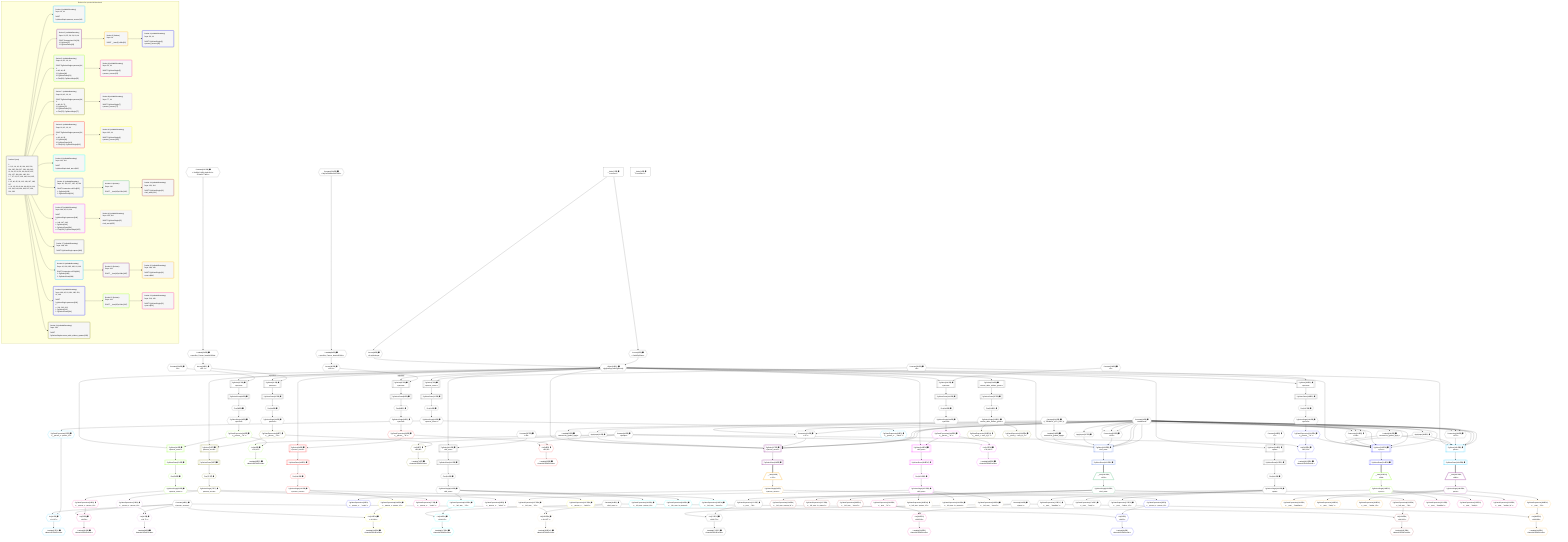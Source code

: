 %%{init: {'themeVariables': { 'fontSize': '12px'}}}%%
graph TD
    classDef path fill:#eee,stroke:#000,color:#000
    classDef plan fill:#fff,stroke-width:1px,color:#000
    classDef itemplan fill:#fff,stroke-width:2px,color:#000
    classDef unbatchedplan fill:#dff,stroke-width:1px,color:#000
    classDef sideeffectplan fill:#fcc,stroke-width:2px,color:#000
    classDef bucket fill:#f6f6f6,color:#000,stroke-width:2px,text-align:left


    %% plan dependencies
    Connection24{{"Connection[24∈0] ➊<br />ᐸ22ᐳ"}}:::plan
    Constant19{{"Constant[19∈0] ➊<br />ᐸundefinedᐳ"}}:::plan
    Constant19 & Constant19 & Constant19 --> Connection24
    Connection125{{"Connection[125∈0] ➊<br />ᐸ123ᐳ"}}:::plan
    Constant19 & Constant19 & Constant19 --> Connection125
    Connection180{{"Connection[180∈0] ➊<br />ᐸ178ᐳ"}}:::plan
    Constant19 & Constant19 & Constant19 --> Connection180
    Connection210{{"Connection[210∈0] ➊<br />ᐸ206ᐳ"}}:::plan
    Constant19 & Constant19 & Constant19 --> Connection210
    PgSelect7[["PgSelect[7∈0] ➊<br />ᐸperson_secretᐳ"]]:::plan
    Object10{{"Object[10∈0] ➊<br />ᐸ{pgSettings,withPgClient}ᐳ"}}:::plan
    Constant231{{"Constant[231∈0] ➊<br />ᐸ3ᐳ"}}:::plan
    Object10 & Constant231 --> PgSelect7
    Access8{{"Access[8∈0] ➊<br />ᐸ2.pgSettingsᐳ"}}:::plan
    Access9{{"Access[9∈0] ➊<br />ᐸ2.withPgClientᐳ"}}:::plan
    Access8 & Access9 --> Object10
    PgSelect37[["PgSelect[37∈0] ➊<br />ᐸpersonᐳ"]]:::plan
    Constant234{{"Constant[234∈0] ➊<br />ᐸ1ᐳ"}}:::plan
    Object10 & Constant234 --> PgSelect37
    PgSelect62[["PgSelect[62∈0] ➊<br />ᐸpersonᐳ"]]:::plan
    Access60{{"Access[60∈0] ➊<br />ᐸ59.1ᐳ"}}:::plan
    Object10 -->|rejectNull| PgSelect62
    Access60 --> PgSelect62
    PgSelect87[["PgSelect[87∈0] ➊<br />ᐸpersonᐳ"]]:::plan
    Access85{{"Access[85∈0] ➊<br />ᐸ84.1ᐳ"}}:::plan
    Object10 -->|rejectNull| PgSelect87
    Access85 --> PgSelect87
    PgSelect109[["PgSelect[109∈0] ➊<br />ᐸleft_armᐳ"]]:::plan
    Constant237{{"Constant[237∈0] ➊<br />ᐸ42ᐳ"}}:::plan
    Object10 & Constant237 --> PgSelect109
    PgSelect140[["PgSelect[140∈0] ➊<br />ᐸpersonᐳ"]]:::plan
    Constant239{{"Constant[239∈0] ➊<br />ᐸ2ᐳ"}}:::plan
    Object10 & Constant239 --> PgSelect140
    PgSelect164[["PgSelect[164∈0] ➊<br />ᐸpostᐳ"]]:::plan
    Constant240{{"Constant[240∈0] ➊<br />ᐸ7ᐳ"}}:::plan
    Object10 & Constant240 --> PgSelect164
    PgSelect195[["PgSelect[195∈0] ➊<br />ᐸpersonᐳ"]]:::plan
    Object10 & Constant231 --> PgSelect195
    __Value2["__Value[2∈0] ➊<br />ᐸcontextᐳ"]:::plan
    __Value2 --> Access8
    __Value2 --> Access9
    First11{{"First[11∈0] ➊"}}:::plan
    PgSelectRows12[["PgSelectRows[12∈0] ➊"]]:::plan
    PgSelectRows12 --> First11
    PgSelect7 --> PgSelectRows12
    PgSelectSingle13{{"PgSelectSingle[13∈0] ➊<br />ᐸperson_secretᐳ"}}:::plan
    First11 --> PgSelectSingle13
    Lambda25{{"Lambda[25∈0] ➊<br />ᐸextractList_grafast_applyᐳ"}}:::plan
    Constant243{{"Constant[243∈0] ➊<br />ᐸ[ 'PRIMARY_KEY_ASC' ]ᐳ"}}:::plan
    Constant243 --> Lambda25
    ApplyInput26{{"ApplyInput[26∈0] ➊"}}:::plan
    Constant19 --> ApplyInput26
    First39{{"First[39∈0] ➊"}}:::plan
    PgSelectRows40[["PgSelectRows[40∈0] ➊"]]:::plan
    PgSelectRows40 --> First39
    PgSelect37 --> PgSelectRows40
    PgSelectSingle41{{"PgSelectSingle[41∈0] ➊<br />ᐸpersonᐳ"}}:::plan
    First39 --> PgSelectSingle41
    Lambda59{{"Lambda[59∈0] ➊<br />ᐸspecifier_Person_base64JSONᐳ"}}:::plan
    Constant235{{"Constant[235∈0] ➊<br />ᐸ'fa4f3e13-456c-4a9e-8c1e-37a6e3177d0b'ᐳ"}}:::plan
    Constant235 --> Lambda59
    Lambda59 --> Access60
    First64{{"First[64∈0] ➊"}}:::plan
    PgSelectRows65[["PgSelectRows[65∈0] ➊"]]:::plan
    PgSelectRows65 --> First64
    PgSelect62 --> PgSelectRows65
    PgSelectSingle66{{"PgSelectSingle[66∈0] ➊<br />ᐸpersonᐳ"}}:::plan
    First64 --> PgSelectSingle66
    Lambda84{{"Lambda[84∈0] ➊<br />ᐸspecifier_Person_base64JSONᐳ"}}:::plan
    Constant236{{"Constant[236∈0] ➊<br />ᐸ'WyJwZW9wbGUiLDBd'ᐳ"}}:::plan
    Constant236 --> Lambda84
    Lambda84 --> Access85
    First89{{"First[89∈0] ➊"}}:::plan
    PgSelectRows90[["PgSelectRows[90∈0] ➊"]]:::plan
    PgSelectRows90 --> First89
    PgSelect87 --> PgSelectRows90
    PgSelectSingle91{{"PgSelectSingle[91∈0] ➊<br />ᐸpersonᐳ"}}:::plan
    First89 --> PgSelectSingle91
    First111{{"First[111∈0] ➊"}}:::plan
    PgSelectRows112[["PgSelectRows[112∈0] ➊"]]:::plan
    PgSelectRows112 --> First111
    PgSelect109 --> PgSelectRows112
    PgSelectSingle113{{"PgSelectSingle[113∈0] ➊<br />ᐸleft_armᐳ"}}:::plan
    First111 --> PgSelectSingle113
    Lambda126{{"Lambda[126∈0] ➊<br />ᐸextractList_grafast_applyᐳ"}}:::plan
    Constant243 --> Lambda126
    ApplyInput127{{"ApplyInput[127∈0] ➊"}}:::plan
    Constant19 --> ApplyInput127
    First142{{"First[142∈0] ➊"}}:::plan
    PgSelectRows143[["PgSelectRows[143∈0] ➊"]]:::plan
    PgSelectRows143 --> First142
    PgSelect140 --> PgSelectRows143
    PgSelectSingle144{{"PgSelectSingle[144∈0] ➊<br />ᐸpersonᐳ"}}:::plan
    First142 --> PgSelectSingle144
    First166{{"First[166∈0] ➊"}}:::plan
    PgSelectRows167[["PgSelectRows[167∈0] ➊"]]:::plan
    PgSelectRows167 --> First166
    PgSelect164 --> PgSelectRows167
    PgSelectSingle168{{"PgSelectSingle[168∈0] ➊<br />ᐸpostᐳ"}}:::plan
    First166 --> PgSelectSingle168
    Lambda181{{"Lambda[181∈0] ➊<br />ᐸextractList_grafast_applyᐳ"}}:::plan
    Constant243 --> Lambda181
    ApplyInput182{{"ApplyInput[182∈0] ➊"}}:::plan
    Constant19 --> ApplyInput182
    First197{{"First[197∈0] ➊"}}:::plan
    PgSelectRows198[["PgSelectRows[198∈0] ➊"]]:::plan
    PgSelectRows198 --> First197
    PgSelect195 --> PgSelectRows198
    PgSelectSingle199{{"PgSelectSingle[199∈0] ➊<br />ᐸpersonᐳ"}}:::plan
    First197 --> PgSelectSingle199
    PgSelect224[["PgSelect[224∈0] ➊<br />ᐸreturn_table_without_grantsᐳ"]]:::plan
    Object10 --> PgSelect224
    First226{{"First[226∈0] ➊"}}:::plan
    PgSelectRows227[["PgSelectRows[227∈0] ➊"]]:::plan
    PgSelectRows227 --> First226
    PgSelect224 --> PgSelectRows227
    PgSelectSingle228{{"PgSelectSingle[228∈0] ➊<br />ᐸreturn_table_without_grantsᐳ"}}:::plan
    First226 --> PgSelectSingle228
    __Value4["__Value[4∈0] ➊<br />ᐸrootValueᐳ"]:::plan
    Constant14{{"Constant[14∈0] ➊<br />ᐸ'person_secrets'ᐳ"}}:::plan
    Constant42{{"Constant[42∈0] ➊<br />ᐸ'people'ᐳ"}}:::plan
    Constant114{{"Constant[114∈0] ➊<br />ᐸ'left_arms'ᐳ"}}:::plan
    Constant169{{"Constant[169∈0] ➊<br />ᐸ'posts'ᐳ"}}:::plan
    List16{{"List[16∈1] ➊<br />ᐸ14,15ᐳ"}}:::plan
    PgClassExpression15{{"PgClassExpression[15∈1] ➊<br />ᐸ__person_s...person_id”ᐳ"}}:::plan
    Constant14 & PgClassExpression15 --> List16
    PgSelectSingle13 --> PgClassExpression15
    Lambda17{{"Lambda[17∈1] ➊<br />ᐸbase64JSONEncodeᐳ"}}:::plan
    List16 --> Lambda17
    PgClassExpression18{{"PgClassExpression[18∈1] ➊<br />ᐸ__person_s..._.”sekrit”ᐳ"}}:::plan
    PgSelectSingle13 --> PgClassExpression18
    PgSelect27[["PgSelect[27∈2] ➊<br />ᐸperson_secretᐳ"]]:::plan
    Object10 & Lambda25 & ApplyInput26 & Connection24 & Constant19 & Constant19 & Constant19 --> PgSelect27
    PgSelectRows28[["PgSelectRows[28∈2] ➊"]]:::plan
    PgSelect27 --> PgSelectRows28
    __Item29[/"__Item[29∈3]<br />ᐸ28ᐳ"\]:::itemplan
    PgSelectRows28 ==> __Item29
    PgSelectSingle30{{"PgSelectSingle[30∈3]<br />ᐸperson_secretᐳ"}}:::plan
    __Item29 --> PgSelectSingle30
    List33{{"List[33∈4]<br />ᐸ14,32ᐳ"}}:::plan
    PgClassExpression32{{"PgClassExpression[32∈4]<br />ᐸ__person_s...person_id”ᐳ"}}:::plan
    Constant14 & PgClassExpression32 --> List33
    PgSelectSingle30 --> PgClassExpression32
    Lambda34{{"Lambda[34∈4]<br />ᐸbase64JSONEncodeᐳ"}}:::plan
    List33 --> Lambda34
    PgClassExpression35{{"PgClassExpression[35∈4]<br />ᐸ__person_s..._.”sekrit”ᐳ"}}:::plan
    PgSelectSingle30 --> PgClassExpression35
    List44{{"List[44∈5] ➊<br />ᐸ42,43ᐳ"}}:::plan
    PgClassExpression43{{"PgClassExpression[43∈5] ➊<br />ᐸ__person__.”id”ᐳ"}}:::plan
    Constant42 & PgClassExpression43 --> List44
    PgSelect46[["PgSelect[46∈5] ➊<br />ᐸperson_secretᐳ"]]:::plan
    Object10 & PgClassExpression43 --> PgSelect46
    PgSelectSingle41 --> PgClassExpression43
    Lambda45{{"Lambda[45∈5] ➊<br />ᐸbase64JSONEncodeᐳ"}}:::plan
    List44 --> Lambda45
    First50{{"First[50∈5] ➊"}}:::plan
    PgSelectRows51[["PgSelectRows[51∈5] ➊"]]:::plan
    PgSelectRows51 --> First50
    PgSelect46 --> PgSelectRows51
    PgSelectSingle52{{"PgSelectSingle[52∈5] ➊<br />ᐸperson_secretᐳ"}}:::plan
    First50 --> PgSelectSingle52
    List55{{"List[55∈6] ➊<br />ᐸ14,54ᐳ"}}:::plan
    PgClassExpression54{{"PgClassExpression[54∈6] ➊<br />ᐸ__person_s...person_id”ᐳ"}}:::plan
    Constant14 & PgClassExpression54 --> List55
    PgSelectSingle52 --> PgClassExpression54
    Lambda56{{"Lambda[56∈6] ➊<br />ᐸbase64JSONEncodeᐳ"}}:::plan
    List55 --> Lambda56
    PgClassExpression57{{"PgClassExpression[57∈6] ➊<br />ᐸ__person_s..._.”sekrit”ᐳ"}}:::plan
    PgSelectSingle52 --> PgClassExpression57
    List69{{"List[69∈7] ➊<br />ᐸ42,68ᐳ"}}:::plan
    PgClassExpression68{{"PgClassExpression[68∈7] ➊<br />ᐸ__person__.”id”ᐳ"}}:::plan
    Constant42 & PgClassExpression68 --> List69
    PgSelect71[["PgSelect[71∈7] ➊<br />ᐸperson_secretᐳ"]]:::plan
    Object10 & PgClassExpression68 --> PgSelect71
    PgSelectSingle66 --> PgClassExpression68
    Lambda70{{"Lambda[70∈7] ➊<br />ᐸbase64JSONEncodeᐳ"}}:::plan
    List69 --> Lambda70
    First75{{"First[75∈7] ➊"}}:::plan
    PgSelectRows76[["PgSelectRows[76∈7] ➊"]]:::plan
    PgSelectRows76 --> First75
    PgSelect71 --> PgSelectRows76
    PgSelectSingle77{{"PgSelectSingle[77∈7] ➊<br />ᐸperson_secretᐳ"}}:::plan
    First75 --> PgSelectSingle77
    List80{{"List[80∈8] ➊<br />ᐸ14,79ᐳ"}}:::plan
    PgClassExpression79{{"PgClassExpression[79∈8] ➊<br />ᐸ__person_s...person_id”ᐳ"}}:::plan
    Constant14 & PgClassExpression79 --> List80
    PgSelectSingle77 --> PgClassExpression79
    Lambda81{{"Lambda[81∈8] ➊<br />ᐸbase64JSONEncodeᐳ"}}:::plan
    List80 --> Lambda81
    PgClassExpression82{{"PgClassExpression[82∈8] ➊<br />ᐸ__person_s..._.”sekrit”ᐳ"}}:::plan
    PgSelectSingle77 --> PgClassExpression82
    List94{{"List[94∈9] ➊<br />ᐸ42,93ᐳ"}}:::plan
    PgClassExpression93{{"PgClassExpression[93∈9] ➊<br />ᐸ__person__.”id”ᐳ"}}:::plan
    Constant42 & PgClassExpression93 --> List94
    PgSelect96[["PgSelect[96∈9] ➊<br />ᐸperson_secretᐳ"]]:::plan
    Object10 & PgClassExpression93 --> PgSelect96
    PgSelectSingle91 --> PgClassExpression93
    Lambda95{{"Lambda[95∈9] ➊<br />ᐸbase64JSONEncodeᐳ"}}:::plan
    List94 --> Lambda95
    First100{{"First[100∈9] ➊"}}:::plan
    PgSelectRows101[["PgSelectRows[101∈9] ➊"]]:::plan
    PgSelectRows101 --> First100
    PgSelect96 --> PgSelectRows101
    PgSelectSingle102{{"PgSelectSingle[102∈9] ➊<br />ᐸperson_secretᐳ"}}:::plan
    First100 --> PgSelectSingle102
    List105{{"List[105∈10] ➊<br />ᐸ14,104ᐳ"}}:::plan
    PgClassExpression104{{"PgClassExpression[104∈10] ➊<br />ᐸ__person_s...person_id”ᐳ"}}:::plan
    Constant14 & PgClassExpression104 --> List105
    PgSelectSingle102 --> PgClassExpression104
    Lambda106{{"Lambda[106∈10] ➊<br />ᐸbase64JSONEncodeᐳ"}}:::plan
    List105 --> Lambda106
    PgClassExpression107{{"PgClassExpression[107∈10] ➊<br />ᐸ__person_s..._.”sekrit”ᐳ"}}:::plan
    PgSelectSingle102 --> PgClassExpression107
    List116{{"List[116∈11] ➊<br />ᐸ114,115ᐳ"}}:::plan
    PgClassExpression115{{"PgClassExpression[115∈11] ➊<br />ᐸ__left_arm__.”id”ᐳ"}}:::plan
    Constant114 & PgClassExpression115 --> List116
    PgSelectSingle113 --> PgClassExpression115
    Lambda117{{"Lambda[117∈11] ➊<br />ᐸbase64JSONEncodeᐳ"}}:::plan
    List116 --> Lambda117
    PgClassExpression118{{"PgClassExpression[118∈11] ➊<br />ᐸ__left_arm...person_id”ᐳ"}}:::plan
    PgSelectSingle113 --> PgClassExpression118
    PgClassExpression119{{"PgClassExpression[119∈11] ➊<br />ᐸ__left_arm...in_metres”ᐳ"}}:::plan
    PgSelectSingle113 --> PgClassExpression119
    PgClassExpression120{{"PgClassExpression[120∈11] ➊<br />ᐸ__left_arm__.”mood”ᐳ"}}:::plan
    PgSelectSingle113 --> PgClassExpression120
    PgSelect128[["PgSelect[128∈12] ➊<br />ᐸleft_armᐳ"]]:::plan
    Object10 & Lambda126 & ApplyInput127 & Connection125 & Constant19 & Constant19 & Constant19 --> PgSelect128
    PgSelectRows129[["PgSelectRows[129∈12] ➊"]]:::plan
    PgSelect128 --> PgSelectRows129
    __Item130[/"__Item[130∈13]<br />ᐸ129ᐳ"\]:::itemplan
    PgSelectRows129 ==> __Item130
    PgSelectSingle131{{"PgSelectSingle[131∈13]<br />ᐸleft_armᐳ"}}:::plan
    __Item130 --> PgSelectSingle131
    List134{{"List[134∈14]<br />ᐸ114,133ᐳ"}}:::plan
    PgClassExpression133{{"PgClassExpression[133∈14]<br />ᐸ__left_arm__.”id”ᐳ"}}:::plan
    Constant114 & PgClassExpression133 --> List134
    PgSelectSingle131 --> PgClassExpression133
    Lambda135{{"Lambda[135∈14]<br />ᐸbase64JSONEncodeᐳ"}}:::plan
    List134 --> Lambda135
    PgClassExpression136{{"PgClassExpression[136∈14]<br />ᐸ__left_arm...person_id”ᐳ"}}:::plan
    PgSelectSingle131 --> PgClassExpression136
    PgClassExpression137{{"PgClassExpression[137∈14]<br />ᐸ__left_arm...in_metres”ᐳ"}}:::plan
    PgSelectSingle131 --> PgClassExpression137
    PgClassExpression138{{"PgClassExpression[138∈14]<br />ᐸ__left_arm__.”mood”ᐳ"}}:::plan
    PgSelectSingle131 --> PgClassExpression138
    List147{{"List[147∈15] ➊<br />ᐸ42,146ᐳ"}}:::plan
    PgClassExpression146{{"PgClassExpression[146∈15] ➊<br />ᐸ__person__.”id”ᐳ"}}:::plan
    Constant42 & PgClassExpression146 --> List147
    PgSelect149[["PgSelect[149∈15] ➊<br />ᐸleft_armᐳ"]]:::plan
    Object10 & PgClassExpression146 --> PgSelect149
    PgSelectSingle144 --> PgClassExpression146
    Lambda148{{"Lambda[148∈15] ➊<br />ᐸbase64JSONEncodeᐳ"}}:::plan
    List147 --> Lambda148
    First153{{"First[153∈15] ➊"}}:::plan
    PgSelectRows154[["PgSelectRows[154∈15] ➊"]]:::plan
    PgSelectRows154 --> First153
    PgSelect149 --> PgSelectRows154
    PgSelectSingle155{{"PgSelectSingle[155∈15] ➊<br />ᐸleft_armᐳ"}}:::plan
    First153 --> PgSelectSingle155
    List158{{"List[158∈16] ➊<br />ᐸ114,157ᐳ"}}:::plan
    PgClassExpression157{{"PgClassExpression[157∈16] ➊<br />ᐸ__left_arm__.”id”ᐳ"}}:::plan
    Constant114 & PgClassExpression157 --> List158
    PgSelectSingle155 --> PgClassExpression157
    Lambda159{{"Lambda[159∈16] ➊<br />ᐸbase64JSONEncodeᐳ"}}:::plan
    List158 --> Lambda159
    PgClassExpression160{{"PgClassExpression[160∈16] ➊<br />ᐸ__left_arm...person_id”ᐳ"}}:::plan
    PgSelectSingle155 --> PgClassExpression160
    PgClassExpression161{{"PgClassExpression[161∈16] ➊<br />ᐸ__left_arm...in_metres”ᐳ"}}:::plan
    PgSelectSingle155 --> PgClassExpression161
    PgClassExpression162{{"PgClassExpression[162∈16] ➊<br />ᐸ__left_arm__.”mood”ᐳ"}}:::plan
    PgSelectSingle155 --> PgClassExpression162
    List171{{"List[171∈17] ➊<br />ᐸ169,170ᐳ"}}:::plan
    PgClassExpression170{{"PgClassExpression[170∈17] ➊<br />ᐸ__post__.”id”ᐳ"}}:::plan
    Constant169 & PgClassExpression170 --> List171
    PgSelectSingle168 --> PgClassExpression170
    Lambda172{{"Lambda[172∈17] ➊<br />ᐸbase64JSONEncodeᐳ"}}:::plan
    List171 --> Lambda172
    PgClassExpression173{{"PgClassExpression[173∈17] ➊<br />ᐸ__post__.”headline”ᐳ"}}:::plan
    PgSelectSingle168 --> PgClassExpression173
    PgClassExpression174{{"PgClassExpression[174∈17] ➊<br />ᐸ__post__.”body”ᐳ"}}:::plan
    PgSelectSingle168 --> PgClassExpression174
    PgClassExpression175{{"PgClassExpression[175∈17] ➊<br />ᐸ__post__.”author_id”ᐳ"}}:::plan
    PgSelectSingle168 --> PgClassExpression175
    PgSelect183[["PgSelect[183∈18] ➊<br />ᐸpostᐳ"]]:::plan
    Object10 & Lambda181 & ApplyInput182 & Connection180 & Constant19 & Constant19 & Constant19 --> PgSelect183
    PgSelectRows184[["PgSelectRows[184∈18] ➊"]]:::plan
    PgSelect183 --> PgSelectRows184
    __Item185[/"__Item[185∈19]<br />ᐸ184ᐳ"\]:::itemplan
    PgSelectRows184 ==> __Item185
    PgSelectSingle186{{"PgSelectSingle[186∈19]<br />ᐸpostᐳ"}}:::plan
    __Item185 --> PgSelectSingle186
    List189{{"List[189∈20]<br />ᐸ169,188ᐳ"}}:::plan
    PgClassExpression188{{"PgClassExpression[188∈20]<br />ᐸ__post__.”id”ᐳ"}}:::plan
    Constant169 & PgClassExpression188 --> List189
    PgSelectSingle186 --> PgClassExpression188
    Lambda190{{"Lambda[190∈20]<br />ᐸbase64JSONEncodeᐳ"}}:::plan
    List189 --> Lambda190
    PgClassExpression191{{"PgClassExpression[191∈20]<br />ᐸ__post__.”headline”ᐳ"}}:::plan
    PgSelectSingle186 --> PgClassExpression191
    PgClassExpression192{{"PgClassExpression[192∈20]<br />ᐸ__post__.”body”ᐳ"}}:::plan
    PgSelectSingle186 --> PgClassExpression192
    PgClassExpression193{{"PgClassExpression[193∈20]<br />ᐸ__post__.”author_id”ᐳ"}}:::plan
    PgSelectSingle186 --> PgClassExpression193
    PgSelect213[["PgSelect[213∈21] ➊<br />ᐸpostᐳ"]]:::plan
    PgClassExpression201{{"PgClassExpression[201∈21] ➊<br />ᐸ__person__.”id”ᐳ"}}:::plan
    Object10 & PgClassExpression201 & Lambda181 & ApplyInput182 & Connection210 & Constant19 & Constant19 & Constant19 --> PgSelect213
    List202{{"List[202∈21] ➊<br />ᐸ42,201ᐳ"}}:::plan
    Constant42 & PgClassExpression201 --> List202
    PgSelectSingle199 --> PgClassExpression201
    Lambda203{{"Lambda[203∈21] ➊<br />ᐸbase64JSONEncodeᐳ"}}:::plan
    List202 --> Lambda203
    PgSelectRows214[["PgSelectRows[214∈21] ➊"]]:::plan
    PgSelect213 --> PgSelectRows214
    __Item215[/"__Item[215∈22]<br />ᐸ214ᐳ"\]:::itemplan
    PgSelectRows214 ==> __Item215
    PgSelectSingle216{{"PgSelectSingle[216∈22]<br />ᐸpostᐳ"}}:::plan
    __Item215 --> PgSelectSingle216
    List219{{"List[219∈23]<br />ᐸ169,218ᐳ"}}:::plan
    PgClassExpression218{{"PgClassExpression[218∈23]<br />ᐸ__post__.”id”ᐳ"}}:::plan
    Constant169 & PgClassExpression218 --> List219
    PgSelectSingle216 --> PgClassExpression218
    Lambda220{{"Lambda[220∈23]<br />ᐸbase64JSONEncodeᐳ"}}:::plan
    List219 --> Lambda220
    PgClassExpression221{{"PgClassExpression[221∈23]<br />ᐸ__post__.”headline”ᐳ"}}:::plan
    PgSelectSingle216 --> PgClassExpression221
    PgClassExpression222{{"PgClassExpression[222∈23]<br />ᐸ__post__.”body”ᐳ"}}:::plan
    PgSelectSingle216 --> PgClassExpression222
    PgClassExpression223{{"PgClassExpression[223∈23]<br />ᐸ__post__.”author_id”ᐳ"}}:::plan
    PgSelectSingle216 --> PgClassExpression223
    PgClassExpression229{{"PgClassExpression[229∈24] ➊<br />ᐸ__return_t...rson_id_1”ᐳ"}}:::plan
    PgSelectSingle228 --> PgClassExpression229
    PgClassExpression230{{"PgClassExpression[230∈24] ➊<br />ᐸ__return_t...rson_id_2”ᐳ"}}:::plan
    PgSelectSingle228 --> PgClassExpression230

    %% define steps

    subgraph "Buckets for queries/v4/rbac.basic"
    Bucket0("Bucket 0 (root)<br /><br />1: <br />ᐳ: 8, 9, 14, 19, 42, 114, 169, 231, 234, 235, 236, 237, 239, 240, 243, 10, 24, 25, 26, 59, 60, 84, 85, 125, 126, 127, 180, 181, 182, 210<br />2: 7, 37, 62, 87, 109, 140, 164, 195, 224<br />3: 12, 40, 65, 90, 112, 143, 167, 198, 227<br />ᐳ: 11, 13, 39, 41, 64, 66, 89, 91, 111, 113, 142, 144, 166, 168, 197, 199, 226, 228"):::bucket
    classDef bucket0 stroke:#696969
    class Bucket0,__Value2,__Value4,PgSelect7,Access8,Access9,Object10,First11,PgSelectRows12,PgSelectSingle13,Constant14,Constant19,Connection24,Lambda25,ApplyInput26,PgSelect37,First39,PgSelectRows40,PgSelectSingle41,Constant42,Lambda59,Access60,PgSelect62,First64,PgSelectRows65,PgSelectSingle66,Lambda84,Access85,PgSelect87,First89,PgSelectRows90,PgSelectSingle91,PgSelect109,First111,PgSelectRows112,PgSelectSingle113,Constant114,Connection125,Lambda126,ApplyInput127,PgSelect140,First142,PgSelectRows143,PgSelectSingle144,PgSelect164,First166,PgSelectRows167,PgSelectSingle168,Constant169,Connection180,Lambda181,ApplyInput182,PgSelect195,First197,PgSelectRows198,PgSelectSingle199,Connection210,PgSelect224,First226,PgSelectRows227,PgSelectSingle228,Constant231,Constant234,Constant235,Constant236,Constant237,Constant239,Constant240,Constant243 bucket0
    Bucket1("Bucket 1 (nullableBoundary)<br />Deps: 13, 14<br /><br />ROOT PgSelectSingleᐸperson_secretᐳ[13]"):::bucket
    classDef bucket1 stroke:#00bfff
    class Bucket1,PgClassExpression15,List16,Lambda17,PgClassExpression18 bucket1
    Bucket2("Bucket 2 (nullableBoundary)<br />Deps: 10, 25, 26, 24, 19, 14<br /><br />ROOT Connectionᐸ22ᐳ[24]<br />1: PgSelect[27]<br />2: PgSelectRows[28]"):::bucket
    classDef bucket2 stroke:#7f007f
    class Bucket2,PgSelect27,PgSelectRows28 bucket2
    Bucket3("Bucket 3 (listItem)<br />Deps: 14<br /><br />ROOT __Item{3}ᐸ28ᐳ[29]"):::bucket
    classDef bucket3 stroke:#ffa500
    class Bucket3,__Item29,PgSelectSingle30 bucket3
    Bucket4("Bucket 4 (nullableBoundary)<br />Deps: 30, 14<br /><br />ROOT PgSelectSingle{3}ᐸperson_secretᐳ[30]"):::bucket
    classDef bucket4 stroke:#0000ff
    class Bucket4,PgClassExpression32,List33,Lambda34,PgClassExpression35 bucket4
    Bucket5("Bucket 5 (nullableBoundary)<br />Deps: 41, 42, 10, 14<br /><br />ROOT PgSelectSingleᐸpersonᐳ[41]<br />1: <br />ᐳ: 43, 44, 45<br />2: PgSelect[46]<br />3: PgSelectRows[51]<br />ᐳ: First[50], PgSelectSingle[52]"):::bucket
    classDef bucket5 stroke:#7fff00
    class Bucket5,PgClassExpression43,List44,Lambda45,PgSelect46,First50,PgSelectRows51,PgSelectSingle52 bucket5
    Bucket6("Bucket 6 (nullableBoundary)<br />Deps: 52, 14<br /><br />ROOT PgSelectSingle{5}ᐸperson_secretᐳ[52]"):::bucket
    classDef bucket6 stroke:#ff1493
    class Bucket6,PgClassExpression54,List55,Lambda56,PgClassExpression57 bucket6
    Bucket7("Bucket 7 (nullableBoundary)<br />Deps: 66, 42, 10, 14<br /><br />ROOT PgSelectSingleᐸpersonᐳ[66]<br />1: <br />ᐳ: 68, 69, 70<br />2: PgSelect[71]<br />3: PgSelectRows[76]<br />ᐳ: First[75], PgSelectSingle[77]"):::bucket
    classDef bucket7 stroke:#808000
    class Bucket7,PgClassExpression68,List69,Lambda70,PgSelect71,First75,PgSelectRows76,PgSelectSingle77 bucket7
    Bucket8("Bucket 8 (nullableBoundary)<br />Deps: 77, 14<br /><br />ROOT PgSelectSingle{7}ᐸperson_secretᐳ[77]"):::bucket
    classDef bucket8 stroke:#dda0dd
    class Bucket8,PgClassExpression79,List80,Lambda81,PgClassExpression82 bucket8
    Bucket9("Bucket 9 (nullableBoundary)<br />Deps: 91, 42, 10, 14<br /><br />ROOT PgSelectSingleᐸpersonᐳ[91]<br />1: <br />ᐳ: 93, 94, 95<br />2: PgSelect[96]<br />3: PgSelectRows[101]<br />ᐳ: First[100], PgSelectSingle[102]"):::bucket
    classDef bucket9 stroke:#ff0000
    class Bucket9,PgClassExpression93,List94,Lambda95,PgSelect96,First100,PgSelectRows101,PgSelectSingle102 bucket9
    Bucket10("Bucket 10 (nullableBoundary)<br />Deps: 102, 14<br /><br />ROOT PgSelectSingle{9}ᐸperson_secretᐳ[102]"):::bucket
    classDef bucket10 stroke:#ffff00
    class Bucket10,PgClassExpression104,List105,Lambda106,PgClassExpression107 bucket10
    Bucket11("Bucket 11 (nullableBoundary)<br />Deps: 113, 114<br /><br />ROOT PgSelectSingleᐸleft_armᐳ[113]"):::bucket
    classDef bucket11 stroke:#00ffff
    class Bucket11,PgClassExpression115,List116,Lambda117,PgClassExpression118,PgClassExpression119,PgClassExpression120 bucket11
    Bucket12("Bucket 12 (nullableBoundary)<br />Deps: 10, 126, 127, 125, 19, 114<br /><br />ROOT Connectionᐸ123ᐳ[125]<br />1: PgSelect[128]<br />2: PgSelectRows[129]"):::bucket
    classDef bucket12 stroke:#4169e1
    class Bucket12,PgSelect128,PgSelectRows129 bucket12
    Bucket13("Bucket 13 (listItem)<br />Deps: 114<br /><br />ROOT __Item{13}ᐸ129ᐳ[130]"):::bucket
    classDef bucket13 stroke:#3cb371
    class Bucket13,__Item130,PgSelectSingle131 bucket13
    Bucket14("Bucket 14 (nullableBoundary)<br />Deps: 131, 114<br /><br />ROOT PgSelectSingle{13}ᐸleft_armᐳ[131]"):::bucket
    classDef bucket14 stroke:#a52a2a
    class Bucket14,PgClassExpression133,List134,Lambda135,PgClassExpression136,PgClassExpression137,PgClassExpression138 bucket14
    Bucket15("Bucket 15 (nullableBoundary)<br />Deps: 144, 42, 10, 114<br /><br />ROOT PgSelectSingleᐸpersonᐳ[144]<br />1: <br />ᐳ: 146, 147, 148<br />2: PgSelect[149]<br />3: PgSelectRows[154]<br />ᐳ: First[153], PgSelectSingle[155]"):::bucket
    classDef bucket15 stroke:#ff00ff
    class Bucket15,PgClassExpression146,List147,Lambda148,PgSelect149,First153,PgSelectRows154,PgSelectSingle155 bucket15
    Bucket16("Bucket 16 (nullableBoundary)<br />Deps: 155, 114<br /><br />ROOT PgSelectSingle{15}ᐸleft_armᐳ[155]"):::bucket
    classDef bucket16 stroke:#f5deb3
    class Bucket16,PgClassExpression157,List158,Lambda159,PgClassExpression160,PgClassExpression161,PgClassExpression162 bucket16
    Bucket17("Bucket 17 (nullableBoundary)<br />Deps: 168, 169<br /><br />ROOT PgSelectSingleᐸpostᐳ[168]"):::bucket
    classDef bucket17 stroke:#696969
    class Bucket17,PgClassExpression170,List171,Lambda172,PgClassExpression173,PgClassExpression174,PgClassExpression175 bucket17
    Bucket18("Bucket 18 (nullableBoundary)<br />Deps: 10, 181, 182, 180, 19, 169<br /><br />ROOT Connectionᐸ178ᐳ[180]<br />1: PgSelect[183]<br />2: PgSelectRows[184]"):::bucket
    classDef bucket18 stroke:#00bfff
    class Bucket18,PgSelect183,PgSelectRows184 bucket18
    Bucket19("Bucket 19 (listItem)<br />Deps: 169<br /><br />ROOT __Item{19}ᐸ184ᐳ[185]"):::bucket
    classDef bucket19 stroke:#7f007f
    class Bucket19,__Item185,PgSelectSingle186 bucket19
    Bucket20("Bucket 20 (nullableBoundary)<br />Deps: 186, 169<br /><br />ROOT PgSelectSingle{19}ᐸpostᐳ[186]"):::bucket
    classDef bucket20 stroke:#ffa500
    class Bucket20,PgClassExpression188,List189,Lambda190,PgClassExpression191,PgClassExpression192,PgClassExpression193 bucket20
    Bucket21("Bucket 21 (nullableBoundary)<br />Deps: 199, 42, 10, 181, 182, 210, 19, 169<br /><br />ROOT PgSelectSingleᐸpersonᐳ[199]<br />1: <br />ᐳ: 201, 202, 203<br />2: PgSelect[213]<br />3: PgSelectRows[214]"):::bucket
    classDef bucket21 stroke:#0000ff
    class Bucket21,PgClassExpression201,List202,Lambda203,PgSelect213,PgSelectRows214 bucket21
    Bucket22("Bucket 22 (listItem)<br />Deps: 169<br /><br />ROOT __Item{22}ᐸ214ᐳ[215]"):::bucket
    classDef bucket22 stroke:#7fff00
    class Bucket22,__Item215,PgSelectSingle216 bucket22
    Bucket23("Bucket 23 (nullableBoundary)<br />Deps: 216, 169<br /><br />ROOT PgSelectSingle{22}ᐸpostᐳ[216]"):::bucket
    classDef bucket23 stroke:#ff1493
    class Bucket23,PgClassExpression218,List219,Lambda220,PgClassExpression221,PgClassExpression222,PgClassExpression223 bucket23
    Bucket24("Bucket 24 (nullableBoundary)<br />Deps: 228<br /><br />ROOT PgSelectSingleᐸreturn_table_without_grantsᐳ[228]"):::bucket
    classDef bucket24 stroke:#808000
    class Bucket24,PgClassExpression229,PgClassExpression230 bucket24
    Bucket0 --> Bucket1 & Bucket2 & Bucket5 & Bucket7 & Bucket9 & Bucket11 & Bucket12 & Bucket15 & Bucket17 & Bucket18 & Bucket21 & Bucket24
    Bucket2 --> Bucket3
    Bucket3 --> Bucket4
    Bucket5 --> Bucket6
    Bucket7 --> Bucket8
    Bucket9 --> Bucket10
    Bucket12 --> Bucket13
    Bucket13 --> Bucket14
    Bucket15 --> Bucket16
    Bucket18 --> Bucket19
    Bucket19 --> Bucket20
    Bucket21 --> Bucket22
    Bucket22 --> Bucket23
    end